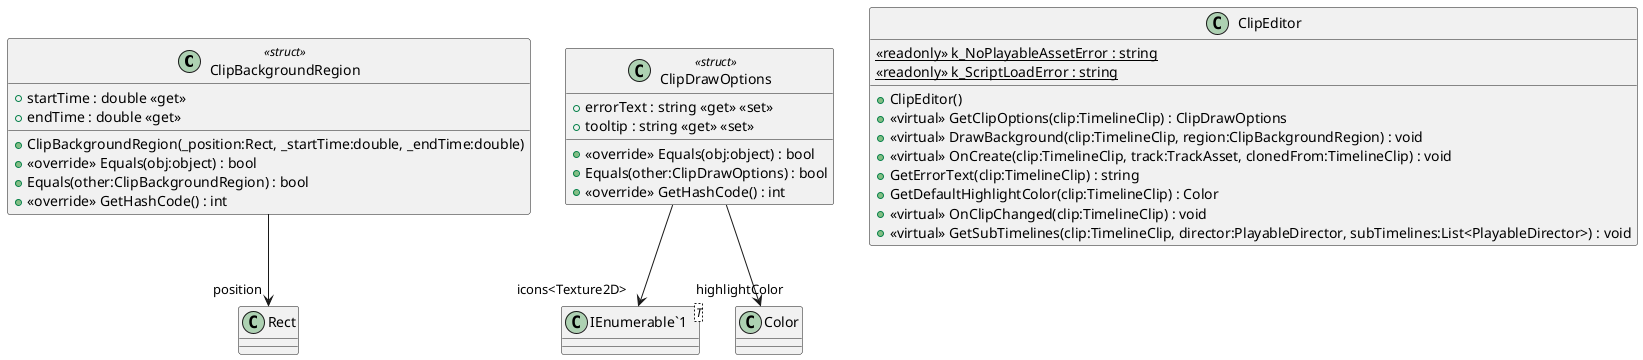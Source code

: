 @startuml
class ClipBackgroundRegion <<struct>> {
    + startTime : double <<get>>
    + endTime : double <<get>>
    + ClipBackgroundRegion(_position:Rect, _startTime:double, _endTime:double)
    + <<override>> Equals(obj:object) : bool
    + Equals(other:ClipBackgroundRegion) : bool
    + <<override>> GetHashCode() : int
}
class ClipDrawOptions <<struct>> {
    + errorText : string <<get>> <<set>>
    + tooltip : string <<get>> <<set>>
    + <<override>> Equals(obj:object) : bool
    + Equals(other:ClipDrawOptions) : bool
    + <<override>> GetHashCode() : int
}
class ClipEditor {
    {static} <<readonly>> k_NoPlayableAssetError : string
    {static} <<readonly>> k_ScriptLoadError : string
    + ClipEditor()
    + <<virtual>> GetClipOptions(clip:TimelineClip) : ClipDrawOptions
    + <<virtual>> DrawBackground(clip:TimelineClip, region:ClipBackgroundRegion) : void
    + <<virtual>> OnCreate(clip:TimelineClip, track:TrackAsset, clonedFrom:TimelineClip) : void
    + GetErrorText(clip:TimelineClip) : string
    + GetDefaultHighlightColor(clip:TimelineClip) : Color
    + <<virtual>> OnClipChanged(clip:TimelineClip) : void
    + <<virtual>> GetSubTimelines(clip:TimelineClip, director:PlayableDirector, subTimelines:List<PlayableDirector>) : void
}
class "IEnumerable`1"<T> {
}
ClipBackgroundRegion --> "position" Rect
ClipDrawOptions --> "highlightColor" Color
ClipDrawOptions --> "icons<Texture2D>" "IEnumerable`1"
@enduml
